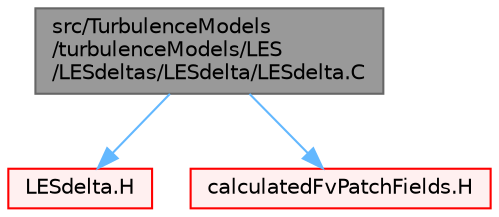 digraph "src/TurbulenceModels/turbulenceModels/LES/LESdeltas/LESdelta/LESdelta.C"
{
 // LATEX_PDF_SIZE
  bgcolor="transparent";
  edge [fontname=Helvetica,fontsize=10,labelfontname=Helvetica,labelfontsize=10];
  node [fontname=Helvetica,fontsize=10,shape=box,height=0.2,width=0.4];
  Node1 [id="Node000001",label="src/TurbulenceModels\l/turbulenceModels/LES\l/LESdeltas/LESdelta/LESdelta.C",height=0.2,width=0.4,color="gray40", fillcolor="grey60", style="filled", fontcolor="black",tooltip=" "];
  Node1 -> Node2 [id="edge1_Node000001_Node000002",color="steelblue1",style="solid",tooltip=" "];
  Node2 [id="Node000002",label="LESdelta.H",height=0.2,width=0.4,color="red", fillcolor="#FFF0F0", style="filled",URL="$LESdelta_8H.html",tooltip=" "];
  Node1 -> Node380 [id="edge2_Node000001_Node000380",color="steelblue1",style="solid",tooltip=" "];
  Node380 [id="Node000380",label="calculatedFvPatchFields.H",height=0.2,width=0.4,color="red", fillcolor="#FFF0F0", style="filled",URL="$calculatedFvPatchFields_8H.html",tooltip=" "];
}
